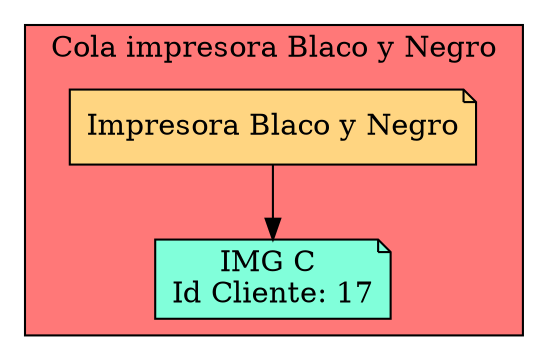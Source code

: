 digraph L {
node[shape=note fillcolor="#A181FF" style =filled]
subgraph cluster_p{
    label= " Cola impresora Blaco y Negro "
 raiz[label = "Impresora Blaco y Negro" fillcolor="#FFD581" ]    bgcolor = "#FF7878"
Nodo2044903525[label="IMG C 
Id Cliente: 17",fillcolor="#81FFDA"]

raiz->Nodo2044903525}}